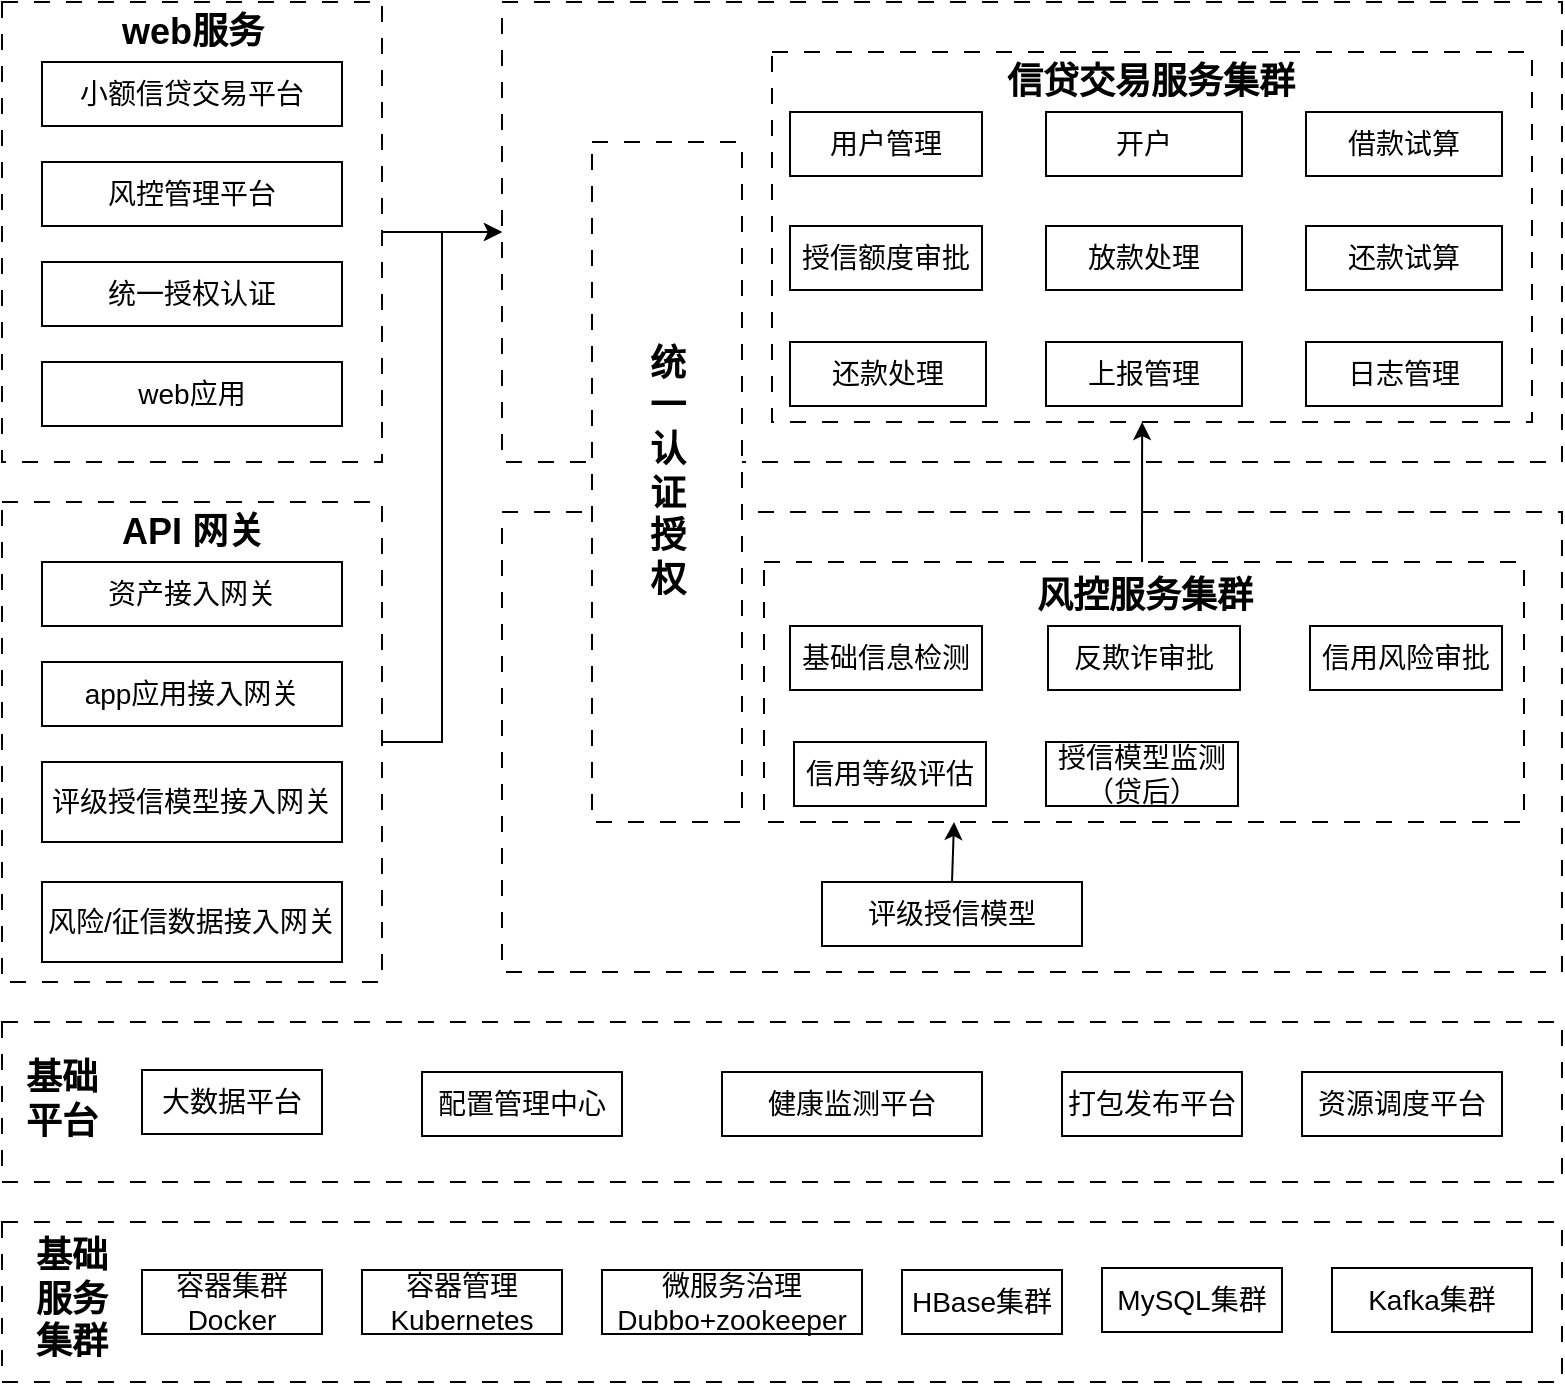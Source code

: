 <mxfile version="21.7.0" type="github">
  <diagram name="第 1 页" id="uC3gpUOi-tycmmlxDhRR">
    <mxGraphModel dx="1173" dy="772" grid="1" gridSize="10" guides="1" tooltips="1" connect="1" arrows="1" fold="1" page="1" pageScale="1" pageWidth="827" pageHeight="1169" math="0" shadow="0">
      <root>
        <mxCell id="0" />
        <mxCell id="1" parent="0" />
        <mxCell id="zAmhP8PBEJzAqp6n99Y0-1" value="" style="rounded=0;whiteSpace=wrap;html=1;dashed=1;dashPattern=8 8;" parent="1" vertex="1">
          <mxGeometry x="20" y="660" width="780" height="80" as="geometry" />
        </mxCell>
        <mxCell id="zAmhP8PBEJzAqp6n99Y0-2" value="&lt;font style=&quot;font-size: 18px;&quot;&gt;&lt;b style=&quot;&quot;&gt;基础服务集群&lt;/b&gt;&lt;/font&gt;" style="text;html=1;strokeColor=none;fillColor=none;align=center;verticalAlign=middle;whiteSpace=wrap;rounded=0;" parent="1" vertex="1">
          <mxGeometry x="30" y="684" width="50" height="30" as="geometry" />
        </mxCell>
        <mxCell id="zAmhP8PBEJzAqp6n99Y0-3" value="&lt;font style=&quot;font-size: 14px;&quot;&gt;容器集群&lt;br&gt;Docker&lt;/font&gt;" style="rounded=0;whiteSpace=wrap;html=1;" parent="1" vertex="1">
          <mxGeometry x="90" y="684" width="90" height="32" as="geometry" />
        </mxCell>
        <mxCell id="zAmhP8PBEJzAqp6n99Y0-4" value="&lt;span style=&quot;font-size: 14px;&quot;&gt;容器管理&lt;br&gt;Kubernetes&lt;br&gt;&lt;/span&gt;" style="rounded=0;whiteSpace=wrap;html=1;" parent="1" vertex="1">
          <mxGeometry x="200" y="684" width="100" height="32" as="geometry" />
        </mxCell>
        <mxCell id="zAmhP8PBEJzAqp6n99Y0-5" value="&lt;span style=&quot;font-size: 14px;&quot;&gt;微服务治理&lt;br&gt;Dubbo+zookeeper&lt;br&gt;&lt;/span&gt;" style="rounded=0;whiteSpace=wrap;html=1;" parent="1" vertex="1">
          <mxGeometry x="320" y="684" width="130" height="32" as="geometry" />
        </mxCell>
        <mxCell id="zAmhP8PBEJzAqp6n99Y0-6" value="&lt;span style=&quot;font-size: 14px;&quot;&gt;HBase集群&lt;br&gt;&lt;/span&gt;" style="rounded=0;whiteSpace=wrap;html=1;" parent="1" vertex="1">
          <mxGeometry x="470" y="684" width="80" height="32" as="geometry" />
        </mxCell>
        <mxCell id="zAmhP8PBEJzAqp6n99Y0-7" value="&lt;span style=&quot;font-size: 14px;&quot;&gt;MySQL集群&lt;br&gt;&lt;/span&gt;" style="rounded=0;whiteSpace=wrap;html=1;" parent="1" vertex="1">
          <mxGeometry x="570" y="683" width="90" height="32" as="geometry" />
        </mxCell>
        <mxCell id="zAmhP8PBEJzAqp6n99Y0-8" value="" style="rounded=0;whiteSpace=wrap;html=1;dashed=1;dashPattern=8 8;" parent="1" vertex="1">
          <mxGeometry x="20" y="560" width="780" height="80" as="geometry" />
        </mxCell>
        <mxCell id="zAmhP8PBEJzAqp6n99Y0-9" value="&lt;font style=&quot;font-size: 18px;&quot;&gt;&lt;b style=&quot;&quot;&gt;基础平台&lt;/b&gt;&lt;/font&gt;" style="text;html=1;strokeColor=none;fillColor=none;align=center;verticalAlign=middle;whiteSpace=wrap;rounded=0;" parent="1" vertex="1">
          <mxGeometry x="30" y="584" width="40" height="30" as="geometry" />
        </mxCell>
        <mxCell id="zAmhP8PBEJzAqp6n99Y0-10" value="&lt;span style=&quot;font-size: 14px;&quot;&gt;大数据平台&lt;/span&gt;" style="rounded=0;whiteSpace=wrap;html=1;" parent="1" vertex="1">
          <mxGeometry x="90" y="584" width="90" height="32" as="geometry" />
        </mxCell>
        <mxCell id="zAmhP8PBEJzAqp6n99Y0-11" value="&lt;span style=&quot;font-size: 14px;&quot;&gt;配置管理中心&lt;br&gt;&lt;/span&gt;" style="rounded=0;whiteSpace=wrap;html=1;" parent="1" vertex="1">
          <mxGeometry x="230" y="585" width="100" height="32" as="geometry" />
        </mxCell>
        <mxCell id="zAmhP8PBEJzAqp6n99Y0-12" value="&lt;span style=&quot;font-size: 14px;&quot;&gt;健康监测平台&lt;br&gt;&lt;/span&gt;" style="rounded=0;whiteSpace=wrap;html=1;" parent="1" vertex="1">
          <mxGeometry x="380" y="585" width="130" height="32" as="geometry" />
        </mxCell>
        <mxCell id="zAmhP8PBEJzAqp6n99Y0-13" value="&lt;span style=&quot;font-size: 14px;&quot;&gt;打包发布平台&lt;br&gt;&lt;/span&gt;" style="rounded=0;whiteSpace=wrap;html=1;" parent="1" vertex="1">
          <mxGeometry x="550" y="585" width="90" height="32" as="geometry" />
        </mxCell>
        <mxCell id="zAmhP8PBEJzAqp6n99Y0-14" value="&lt;span style=&quot;font-size: 14px;&quot;&gt;资源调度平台&lt;br&gt;&lt;/span&gt;" style="rounded=0;whiteSpace=wrap;html=1;" parent="1" vertex="1">
          <mxGeometry x="670" y="585" width="100" height="32" as="geometry" />
        </mxCell>
        <mxCell id="zAmhP8PBEJzAqp6n99Y0-22" value="" style="rounded=0;whiteSpace=wrap;html=1;dashed=1;dashPattern=8 8;" parent="1" vertex="1">
          <mxGeometry x="20" y="300" width="190" height="240" as="geometry" />
        </mxCell>
        <mxCell id="zAmhP8PBEJzAqp6n99Y0-23" value="&lt;font style=&quot;font-size: 18px;&quot;&gt;&lt;b style=&quot;&quot;&gt;API 网关&lt;/b&gt;&lt;/font&gt;" style="text;html=1;strokeColor=none;fillColor=none;align=center;verticalAlign=middle;whiteSpace=wrap;rounded=0;" parent="1" vertex="1">
          <mxGeometry x="77.5" y="300" width="75" height="30" as="geometry" />
        </mxCell>
        <mxCell id="zAmhP8PBEJzAqp6n99Y0-25" value="&lt;span style=&quot;font-size: 14px;&quot;&gt;资产接入网关&lt;/span&gt;" style="rounded=0;whiteSpace=wrap;html=1;" parent="1" vertex="1">
          <mxGeometry x="40" y="330" width="150" height="32" as="geometry" />
        </mxCell>
        <mxCell id="zAmhP8PBEJzAqp6n99Y0-26" value="&lt;span style=&quot;font-size: 14px;&quot;&gt;app应用接入网关&lt;/span&gt;" style="rounded=0;whiteSpace=wrap;html=1;" parent="1" vertex="1">
          <mxGeometry x="40" y="380" width="150" height="32" as="geometry" />
        </mxCell>
        <mxCell id="zAmhP8PBEJzAqp6n99Y0-27" value="&lt;span style=&quot;font-size: 14px;&quot;&gt;评级授信模型接入网关&lt;/span&gt;" style="rounded=0;whiteSpace=wrap;html=1;" parent="1" vertex="1">
          <mxGeometry x="40" y="430" width="150" height="40" as="geometry" />
        </mxCell>
        <mxCell id="zAmhP8PBEJzAqp6n99Y0-29" value="&lt;span style=&quot;font-size: 14px;&quot;&gt;风险/征信数据接入网关&lt;/span&gt;" style="rounded=0;whiteSpace=wrap;html=1;" parent="1" vertex="1">
          <mxGeometry x="40" y="490" width="150" height="40" as="geometry" />
        </mxCell>
        <mxCell id="zAmhP8PBEJzAqp6n99Y0-30" value="" style="rounded=0;whiteSpace=wrap;html=1;dashed=1;dashPattern=8 8;" parent="1" vertex="1">
          <mxGeometry x="20" y="50" width="190" height="230" as="geometry" />
        </mxCell>
        <mxCell id="zAmhP8PBEJzAqp6n99Y0-32" value="&lt;font style=&quot;font-size: 18px;&quot;&gt;&lt;b style=&quot;&quot;&gt;web服务&lt;/b&gt;&lt;/font&gt;" style="text;html=1;strokeColor=none;fillColor=none;align=center;verticalAlign=middle;whiteSpace=wrap;rounded=0;" parent="1" vertex="1">
          <mxGeometry x="77.5" y="50" width="75" height="30" as="geometry" />
        </mxCell>
        <mxCell id="zAmhP8PBEJzAqp6n99Y0-33" value="&lt;span style=&quot;font-size: 14px;&quot;&gt;小额信贷交易平台&lt;/span&gt;" style="rounded=0;whiteSpace=wrap;html=1;" parent="1" vertex="1">
          <mxGeometry x="40" y="80" width="150" height="32" as="geometry" />
        </mxCell>
        <mxCell id="zAmhP8PBEJzAqp6n99Y0-34" value="&lt;span style=&quot;font-size: 14px;&quot;&gt;风控管理平台&lt;/span&gt;" style="rounded=0;whiteSpace=wrap;html=1;" parent="1" vertex="1">
          <mxGeometry x="40" y="130" width="150" height="32" as="geometry" />
        </mxCell>
        <mxCell id="zAmhP8PBEJzAqp6n99Y0-35" value="&lt;span style=&quot;font-size: 14px;&quot;&gt;统一授权认证&lt;/span&gt;" style="rounded=0;whiteSpace=wrap;html=1;" parent="1" vertex="1">
          <mxGeometry x="40" y="180" width="150" height="32" as="geometry" />
        </mxCell>
        <mxCell id="zAmhP8PBEJzAqp6n99Y0-36" value="&lt;span style=&quot;font-size: 14px;&quot;&gt;web应用&lt;/span&gt;" style="rounded=0;whiteSpace=wrap;html=1;" parent="1" vertex="1">
          <mxGeometry x="40" y="230" width="150" height="32" as="geometry" />
        </mxCell>
        <mxCell id="zAmhP8PBEJzAqp6n99Y0-37" value="" style="rounded=0;whiteSpace=wrap;html=1;dashed=1;dashPattern=8 8;" parent="1" vertex="1">
          <mxGeometry x="270" y="50" width="530" height="230" as="geometry" />
        </mxCell>
        <mxCell id="zAmhP8PBEJzAqp6n99Y0-38" value="" style="rounded=0;whiteSpace=wrap;html=1;dashed=1;dashPattern=8 8;" parent="1" vertex="1">
          <mxGeometry x="270" y="305" width="530" height="230" as="geometry" />
        </mxCell>
        <mxCell id="zAmhP8PBEJzAqp6n99Y0-39" value="" style="rounded=0;whiteSpace=wrap;html=1;dashed=1;dashPattern=8 8;" parent="1" vertex="1">
          <mxGeometry x="315" y="120" width="75" height="340" as="geometry" />
        </mxCell>
        <mxCell id="zAmhP8PBEJzAqp6n99Y0-40" value="&lt;font style=&quot;font-size: 18px;&quot;&gt;&lt;b style=&quot;&quot;&gt;统一认证授权&lt;/b&gt;&lt;/font&gt;" style="text;html=1;strokeColor=none;fillColor=none;align=center;verticalAlign=middle;whiteSpace=wrap;rounded=0;" parent="1" vertex="1">
          <mxGeometry x="338.75" y="240" width="27.5" height="90" as="geometry" />
        </mxCell>
        <mxCell id="zAmhP8PBEJzAqp6n99Y0-41" value="" style="endArrow=classic;html=1;rounded=0;exitX=1;exitY=0.5;exitDx=0;exitDy=0;entryX=0;entryY=0.5;entryDx=0;entryDy=0;" parent="1" source="zAmhP8PBEJzAqp6n99Y0-30" target="zAmhP8PBEJzAqp6n99Y0-37" edge="1">
          <mxGeometry width="50" height="50" relative="1" as="geometry">
            <mxPoint x="230" y="200" as="sourcePoint" />
            <mxPoint x="270" y="150" as="targetPoint" />
          </mxGeometry>
        </mxCell>
        <mxCell id="zAmhP8PBEJzAqp6n99Y0-42" value="" style="endArrow=classic;html=1;rounded=0;exitX=1;exitY=0.5;exitDx=0;exitDy=0;entryX=0;entryY=0.5;entryDx=0;entryDy=0;edgeStyle=orthogonalEdgeStyle;" parent="1" source="zAmhP8PBEJzAqp6n99Y0-22" target="zAmhP8PBEJzAqp6n99Y0-37" edge="1">
          <mxGeometry width="50" height="50" relative="1" as="geometry">
            <mxPoint x="230" y="440" as="sourcePoint" />
            <mxPoint x="280" y="390" as="targetPoint" />
          </mxGeometry>
        </mxCell>
        <mxCell id="zAmhP8PBEJzAqp6n99Y0-43" value="" style="rounded=0;whiteSpace=wrap;html=1;dashed=1;dashPattern=8 8;" parent="1" vertex="1">
          <mxGeometry x="405" y="75" width="380" height="185" as="geometry" />
        </mxCell>
        <mxCell id="zAmhP8PBEJzAqp6n99Y0-44" value="&lt;font style=&quot;font-size: 18px;&quot;&gt;&lt;b style=&quot;&quot;&gt;信贷交易服务集群&lt;/b&gt;&lt;/font&gt;" style="text;html=1;strokeColor=none;fillColor=none;align=center;verticalAlign=middle;whiteSpace=wrap;rounded=0;" parent="1" vertex="1">
          <mxGeometry x="519.38" y="75" width="151.25" height="30" as="geometry" />
        </mxCell>
        <mxCell id="zAmhP8PBEJzAqp6n99Y0-45" value="&lt;span style=&quot;font-size: 14px;&quot;&gt;用户管理&lt;/span&gt;" style="rounded=0;whiteSpace=wrap;html=1;" parent="1" vertex="1">
          <mxGeometry x="414" y="105" width="96" height="32" as="geometry" />
        </mxCell>
        <mxCell id="zAmhP8PBEJzAqp6n99Y0-46" value="&lt;span style=&quot;font-size: 14px;&quot;&gt;开户&lt;/span&gt;" style="rounded=0;whiteSpace=wrap;html=1;" parent="1" vertex="1">
          <mxGeometry x="542" y="105" width="98" height="32" as="geometry" />
        </mxCell>
        <mxCell id="zAmhP8PBEJzAqp6n99Y0-47" value="&lt;span style=&quot;font-size: 14px;&quot;&gt;授信额度审批&lt;/span&gt;" style="rounded=0;whiteSpace=wrap;html=1;" parent="1" vertex="1">
          <mxGeometry x="414" y="162" width="96" height="32" as="geometry" />
        </mxCell>
        <mxCell id="zAmhP8PBEJzAqp6n99Y0-48" value="&lt;span style=&quot;font-size: 14px;&quot;&gt;借款试算&lt;/span&gt;" style="rounded=0;whiteSpace=wrap;html=1;" parent="1" vertex="1">
          <mxGeometry x="672" y="105" width="98" height="32" as="geometry" />
        </mxCell>
        <mxCell id="zAmhP8PBEJzAqp6n99Y0-49" value="&lt;span style=&quot;font-size: 14px;&quot;&gt;放款处理&lt;/span&gt;" style="rounded=0;whiteSpace=wrap;html=1;" parent="1" vertex="1">
          <mxGeometry x="542" y="162" width="98" height="32" as="geometry" />
        </mxCell>
        <mxCell id="zAmhP8PBEJzAqp6n99Y0-50" value="&lt;span style=&quot;font-size: 14px;&quot;&gt;还款试算&lt;/span&gt;" style="rounded=0;whiteSpace=wrap;html=1;" parent="1" vertex="1">
          <mxGeometry x="672" y="162" width="98" height="32" as="geometry" />
        </mxCell>
        <mxCell id="zAmhP8PBEJzAqp6n99Y0-51" value="&lt;span style=&quot;font-size: 14px;&quot;&gt;还款处理&lt;/span&gt;" style="rounded=0;whiteSpace=wrap;html=1;" parent="1" vertex="1">
          <mxGeometry x="414" y="220" width="98" height="32" as="geometry" />
        </mxCell>
        <mxCell id="zAmhP8PBEJzAqp6n99Y0-52" value="&lt;span style=&quot;font-size: 14px;&quot;&gt;上报管理&lt;/span&gt;" style="rounded=0;whiteSpace=wrap;html=1;" parent="1" vertex="1">
          <mxGeometry x="542" y="220" width="98" height="32" as="geometry" />
        </mxCell>
        <mxCell id="zAmhP8PBEJzAqp6n99Y0-53" value="&lt;span style=&quot;font-size: 14px;&quot;&gt;日志管理&lt;/span&gt;" style="rounded=0;whiteSpace=wrap;html=1;" parent="1" vertex="1">
          <mxGeometry x="672" y="220" width="98" height="32" as="geometry" />
        </mxCell>
        <mxCell id="zAmhP8PBEJzAqp6n99Y0-54" value="" style="rounded=0;whiteSpace=wrap;html=1;dashed=1;dashPattern=8 8;" parent="1" vertex="1">
          <mxGeometry x="401" y="330" width="380" height="130" as="geometry" />
        </mxCell>
        <mxCell id="zAmhP8PBEJzAqp6n99Y0-55" value="&lt;font style=&quot;font-size: 18px;&quot;&gt;&lt;b style=&quot;&quot;&gt;风控服务集群&lt;/b&gt;&lt;/font&gt;" style="text;html=1;strokeColor=none;fillColor=none;align=center;verticalAlign=middle;whiteSpace=wrap;rounded=0;" parent="1" vertex="1">
          <mxGeometry x="528.68" y="332" width="124.63" height="30" as="geometry" />
        </mxCell>
        <mxCell id="zAmhP8PBEJzAqp6n99Y0-56" value="" style="endArrow=classic;html=1;rounded=0;entryX=0.487;entryY=1;entryDx=0;entryDy=0;entryPerimeter=0;" parent="1" target="zAmhP8PBEJzAqp6n99Y0-43" edge="1">
          <mxGeometry width="50" height="50" relative="1" as="geometry">
            <mxPoint x="590" y="330" as="sourcePoint" />
            <mxPoint x="540" y="270" as="targetPoint" />
          </mxGeometry>
        </mxCell>
        <mxCell id="zAmhP8PBEJzAqp6n99Y0-57" value="&lt;span style=&quot;font-size: 14px;&quot;&gt;评级授信模型&lt;br&gt;&lt;/span&gt;" style="rounded=0;whiteSpace=wrap;html=1;" parent="1" vertex="1">
          <mxGeometry x="430" y="490" width="130" height="32" as="geometry" />
        </mxCell>
        <mxCell id="zAmhP8PBEJzAqp6n99Y0-58" value="" style="endArrow=classic;html=1;rounded=0;exitX=0.5;exitY=0;exitDx=0;exitDy=0;entryX=0.25;entryY=1;entryDx=0;entryDy=0;" parent="1" source="zAmhP8PBEJzAqp6n99Y0-57" target="zAmhP8PBEJzAqp6n99Y0-54" edge="1">
          <mxGeometry width="50" height="50" relative="1" as="geometry">
            <mxPoint x="460" y="470" as="sourcePoint" />
            <mxPoint x="510" y="420" as="targetPoint" />
          </mxGeometry>
        </mxCell>
        <mxCell id="zAmhP8PBEJzAqp6n99Y0-59" value="&lt;span style=&quot;font-size: 14px;&quot;&gt;基础信息检测&lt;/span&gt;" style="rounded=0;whiteSpace=wrap;html=1;" parent="1" vertex="1">
          <mxGeometry x="414" y="362" width="96" height="32" as="geometry" />
        </mxCell>
        <mxCell id="zAmhP8PBEJzAqp6n99Y0-60" value="&lt;span style=&quot;font-size: 14px;&quot;&gt;反欺诈审批&lt;/span&gt;" style="rounded=0;whiteSpace=wrap;html=1;" parent="1" vertex="1">
          <mxGeometry x="543" y="362" width="96" height="32" as="geometry" />
        </mxCell>
        <mxCell id="zAmhP8PBEJzAqp6n99Y0-61" value="&lt;span style=&quot;font-size: 14px;&quot;&gt;信用风险审批&lt;/span&gt;" style="rounded=0;whiteSpace=wrap;html=1;" parent="1" vertex="1">
          <mxGeometry x="674" y="362" width="96" height="32" as="geometry" />
        </mxCell>
        <mxCell id="zAmhP8PBEJzAqp6n99Y0-62" value="&lt;span style=&quot;font-size: 14px;&quot;&gt;信用等级评估&lt;/span&gt;" style="rounded=0;whiteSpace=wrap;html=1;" parent="1" vertex="1">
          <mxGeometry x="416" y="420" width="96" height="32" as="geometry" />
        </mxCell>
        <mxCell id="zAmhP8PBEJzAqp6n99Y0-63" value="&lt;span style=&quot;font-size: 14px;&quot;&gt;授信模型监测（贷后）&lt;/span&gt;" style="rounded=0;whiteSpace=wrap;html=1;" parent="1" vertex="1">
          <mxGeometry x="542" y="420" width="96" height="32" as="geometry" />
        </mxCell>
        <mxCell id="rtaHLqAo7EMgTWBXcayI-1" value="&lt;span style=&quot;font-size: 14px;&quot;&gt;Kafka集群&lt;br&gt;&lt;/span&gt;" style="rounded=0;whiteSpace=wrap;html=1;" vertex="1" parent="1">
          <mxGeometry x="685" y="683" width="100" height="32" as="geometry" />
        </mxCell>
      </root>
    </mxGraphModel>
  </diagram>
</mxfile>

